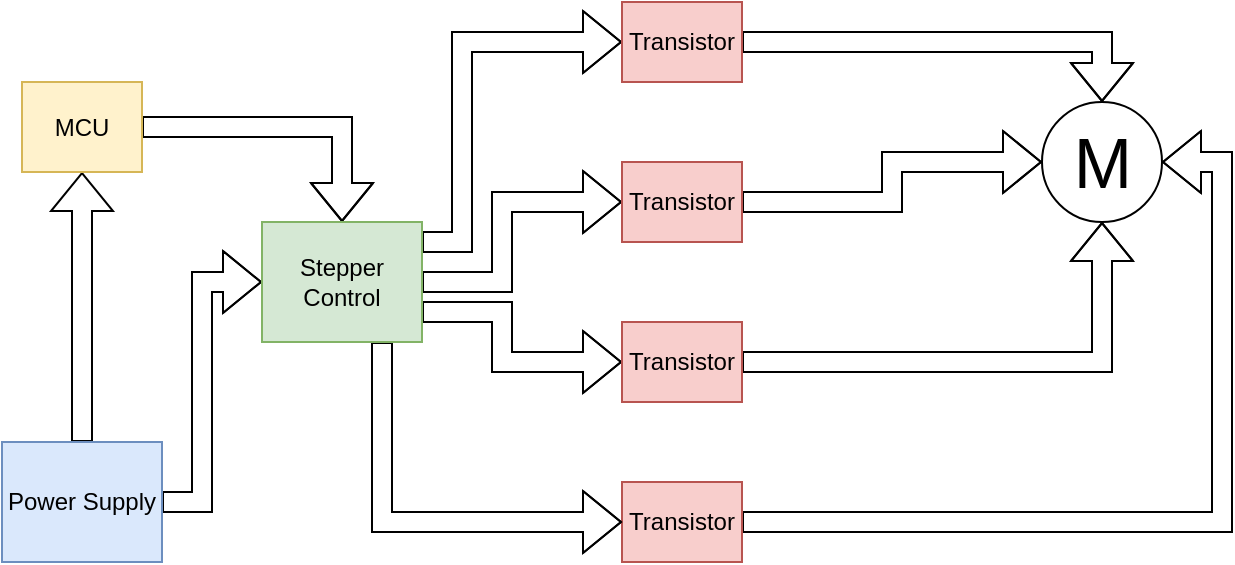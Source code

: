 <mxfile version="13.8.1" type="device"><diagram id="l67JmpUVtVVeFYcg6mnE" name="Page-1"><mxGraphModel dx="1221" dy="682" grid="1" gridSize="10" guides="1" tooltips="1" connect="1" arrows="1" fold="1" page="1" pageScale="1" pageWidth="850" pageHeight="1100" math="0" shadow="0"><root><mxCell id="0"/><mxCell id="1" parent="0"/><mxCell id="zl1ZxikXGynoYMk7xSCv-27" style="edgeStyle=orthogonalEdgeStyle;shape=flexArrow;rounded=0;orthogonalLoop=1;jettySize=auto;html=1;exitX=0.5;exitY=0;exitDx=0;exitDy=0;entryX=0.5;entryY=1;entryDx=0;entryDy=0;" edge="1" parent="1" source="PlAublpzLTnsYL57v1MD-4" target="PlAublpzLTnsYL57v1MD-5"><mxGeometry relative="1" as="geometry"/></mxCell><mxCell id="zl1ZxikXGynoYMk7xSCv-29" style="edgeStyle=orthogonalEdgeStyle;shape=flexArrow;rounded=0;orthogonalLoop=1;jettySize=auto;html=1;entryX=0;entryY=0.5;entryDx=0;entryDy=0;" edge="1" parent="1" source="PlAublpzLTnsYL57v1MD-4" target="PlAublpzLTnsYL57v1MD-7"><mxGeometry relative="1" as="geometry"><mxPoint x="250" y="280.0" as="targetPoint"/><Array as="points"><mxPoint x="250" y="390"/><mxPoint x="250" y="280"/></Array></mxGeometry></mxCell><mxCell id="PlAublpzLTnsYL57v1MD-4" value="Power Supply" style="rounded=0;whiteSpace=wrap;html=1;fillColor=#dae8fc;strokeColor=#6c8ebf;" parent="1" vertex="1"><mxGeometry x="150" y="360" width="80" height="60" as="geometry"/></mxCell><mxCell id="zl1ZxikXGynoYMk7xSCv-30" style="edgeStyle=orthogonalEdgeStyle;shape=flexArrow;rounded=0;orthogonalLoop=1;jettySize=auto;html=1;exitX=1;exitY=0.5;exitDx=0;exitDy=0;entryX=0.5;entryY=0;entryDx=0;entryDy=0;" edge="1" parent="1" source="PlAublpzLTnsYL57v1MD-5" target="PlAublpzLTnsYL57v1MD-7"><mxGeometry relative="1" as="geometry"/></mxCell><mxCell id="PlAublpzLTnsYL57v1MD-5" value="MCU" style="rounded=0;whiteSpace=wrap;html=1;fillColor=#fff2cc;strokeColor=#d6b656;" parent="1" vertex="1"><mxGeometry x="160" y="180" width="60" height="45" as="geometry"/></mxCell><mxCell id="zl1ZxikXGynoYMk7xSCv-22" style="edgeStyle=orthogonalEdgeStyle;shape=flexArrow;rounded=0;orthogonalLoop=1;jettySize=auto;html=1;exitX=1;exitY=0.5;exitDx=0;exitDy=0;entryX=1;entryY=0.5;entryDx=0;entryDy=0;" edge="1" parent="1" source="PlAublpzLTnsYL57v1MD-6" target="zl1ZxikXGynoYMk7xSCv-8"><mxGeometry relative="1" as="geometry"><mxPoint x="780" y="220" as="targetPoint"/><Array as="points"><mxPoint x="760" y="400"/><mxPoint x="760" y="220"/></Array></mxGeometry></mxCell><mxCell id="PlAublpzLTnsYL57v1MD-6" value="Transistor" style="rounded=0;whiteSpace=wrap;html=1;fillColor=#f8cecc;strokeColor=#b85450;" parent="1" vertex="1"><mxGeometry x="460" y="380" width="60" height="40" as="geometry"/></mxCell><mxCell id="zl1ZxikXGynoYMk7xSCv-23" style="edgeStyle=orthogonalEdgeStyle;shape=flexArrow;rounded=0;orthogonalLoop=1;jettySize=auto;html=1;entryX=0;entryY=0.5;entryDx=0;entryDy=0;" edge="1" parent="1" source="PlAublpzLTnsYL57v1MD-7" target="zl1ZxikXGynoYMk7xSCv-4"><mxGeometry relative="1" as="geometry"><mxPoint x="380" y="160" as="targetPoint"/><Array as="points"><mxPoint x="380" y="260"/><mxPoint x="380" y="160"/></Array></mxGeometry></mxCell><mxCell id="zl1ZxikXGynoYMk7xSCv-24" style="edgeStyle=orthogonalEdgeStyle;shape=flexArrow;rounded=0;orthogonalLoop=1;jettySize=auto;html=1;exitX=1;exitY=0.5;exitDx=0;exitDy=0;entryX=0;entryY=0.5;entryDx=0;entryDy=0;" edge="1" parent="1" source="PlAublpzLTnsYL57v1MD-7" target="zl1ZxikXGynoYMk7xSCv-5"><mxGeometry relative="1" as="geometry"><Array as="points"><mxPoint x="400" y="280"/><mxPoint x="400" y="240"/></Array></mxGeometry></mxCell><mxCell id="zl1ZxikXGynoYMk7xSCv-25" style="edgeStyle=orthogonalEdgeStyle;shape=flexArrow;rounded=0;orthogonalLoop=1;jettySize=auto;html=1;exitX=1;exitY=0.75;exitDx=0;exitDy=0;entryX=0;entryY=0.5;entryDx=0;entryDy=0;" edge="1" parent="1" source="PlAublpzLTnsYL57v1MD-7" target="zl1ZxikXGynoYMk7xSCv-6"><mxGeometry relative="1" as="geometry"><Array as="points"><mxPoint x="400" y="295"/><mxPoint x="400" y="320"/></Array></mxGeometry></mxCell><mxCell id="zl1ZxikXGynoYMk7xSCv-26" style="edgeStyle=orthogonalEdgeStyle;shape=flexArrow;rounded=0;orthogonalLoop=1;jettySize=auto;html=1;exitX=0.75;exitY=1;exitDx=0;exitDy=0;entryX=0;entryY=0.5;entryDx=0;entryDy=0;" edge="1" parent="1" source="PlAublpzLTnsYL57v1MD-7" target="PlAublpzLTnsYL57v1MD-6"><mxGeometry relative="1" as="geometry"><mxPoint x="380" y="410" as="targetPoint"/></mxGeometry></mxCell><mxCell id="PlAublpzLTnsYL57v1MD-7" value="Stepper Control" style="rounded=0;whiteSpace=wrap;html=1;fillColor=#d5e8d4;strokeColor=#82b366;" parent="1" vertex="1"><mxGeometry x="280" y="250" width="80" height="60" as="geometry"/></mxCell><mxCell id="zl1ZxikXGynoYMk7xSCv-18" style="edgeStyle=orthogonalEdgeStyle;rounded=0;orthogonalLoop=1;jettySize=auto;html=1;exitX=1;exitY=0.5;exitDx=0;exitDy=0;entryX=0.5;entryY=0;entryDx=0;entryDy=0;shape=flexArrow;" edge="1" parent="1" source="zl1ZxikXGynoYMk7xSCv-4" target="zl1ZxikXGynoYMk7xSCv-8"><mxGeometry relative="1" as="geometry"/></mxCell><mxCell id="zl1ZxikXGynoYMk7xSCv-4" value="Transistor" style="rounded=0;whiteSpace=wrap;html=1;fillColor=#f8cecc;strokeColor=#b85450;" vertex="1" parent="1"><mxGeometry x="460" y="140" width="60" height="40" as="geometry"/></mxCell><mxCell id="zl1ZxikXGynoYMk7xSCv-19" style="edgeStyle=orthogonalEdgeStyle;shape=flexArrow;rounded=0;orthogonalLoop=1;jettySize=auto;html=1;exitX=1;exitY=0.5;exitDx=0;exitDy=0;entryX=0;entryY=0.5;entryDx=0;entryDy=0;" edge="1" parent="1" source="zl1ZxikXGynoYMk7xSCv-5" target="zl1ZxikXGynoYMk7xSCv-8"><mxGeometry relative="1" as="geometry"/></mxCell><mxCell id="zl1ZxikXGynoYMk7xSCv-5" value="Transistor" style="rounded=0;whiteSpace=wrap;html=1;fillColor=#f8cecc;strokeColor=#b85450;" vertex="1" parent="1"><mxGeometry x="460" y="220" width="60" height="40" as="geometry"/></mxCell><mxCell id="zl1ZxikXGynoYMk7xSCv-21" style="edgeStyle=orthogonalEdgeStyle;shape=flexArrow;rounded=0;orthogonalLoop=1;jettySize=auto;html=1;exitX=1;exitY=0.5;exitDx=0;exitDy=0;entryX=0.5;entryY=1;entryDx=0;entryDy=0;" edge="1" parent="1" source="zl1ZxikXGynoYMk7xSCv-6" target="zl1ZxikXGynoYMk7xSCv-8"><mxGeometry relative="1" as="geometry"/></mxCell><mxCell id="zl1ZxikXGynoYMk7xSCv-6" value="Transistor" style="rounded=0;whiteSpace=wrap;html=1;fillColor=#f8cecc;strokeColor=#b85450;" vertex="1" parent="1"><mxGeometry x="460" y="300" width="60" height="40" as="geometry"/></mxCell><mxCell id="zl1ZxikXGynoYMk7xSCv-8" value="M" style="verticalLabelPosition=middle;shadow=0;dashed=0;align=center;html=1;verticalAlign=middle;strokeWidth=1;shape=ellipse;aspect=fixed;fontSize=35;" vertex="1" parent="1"><mxGeometry x="670" y="190" width="60" height="60" as="geometry"/></mxCell></root></mxGraphModel></diagram></mxfile>
